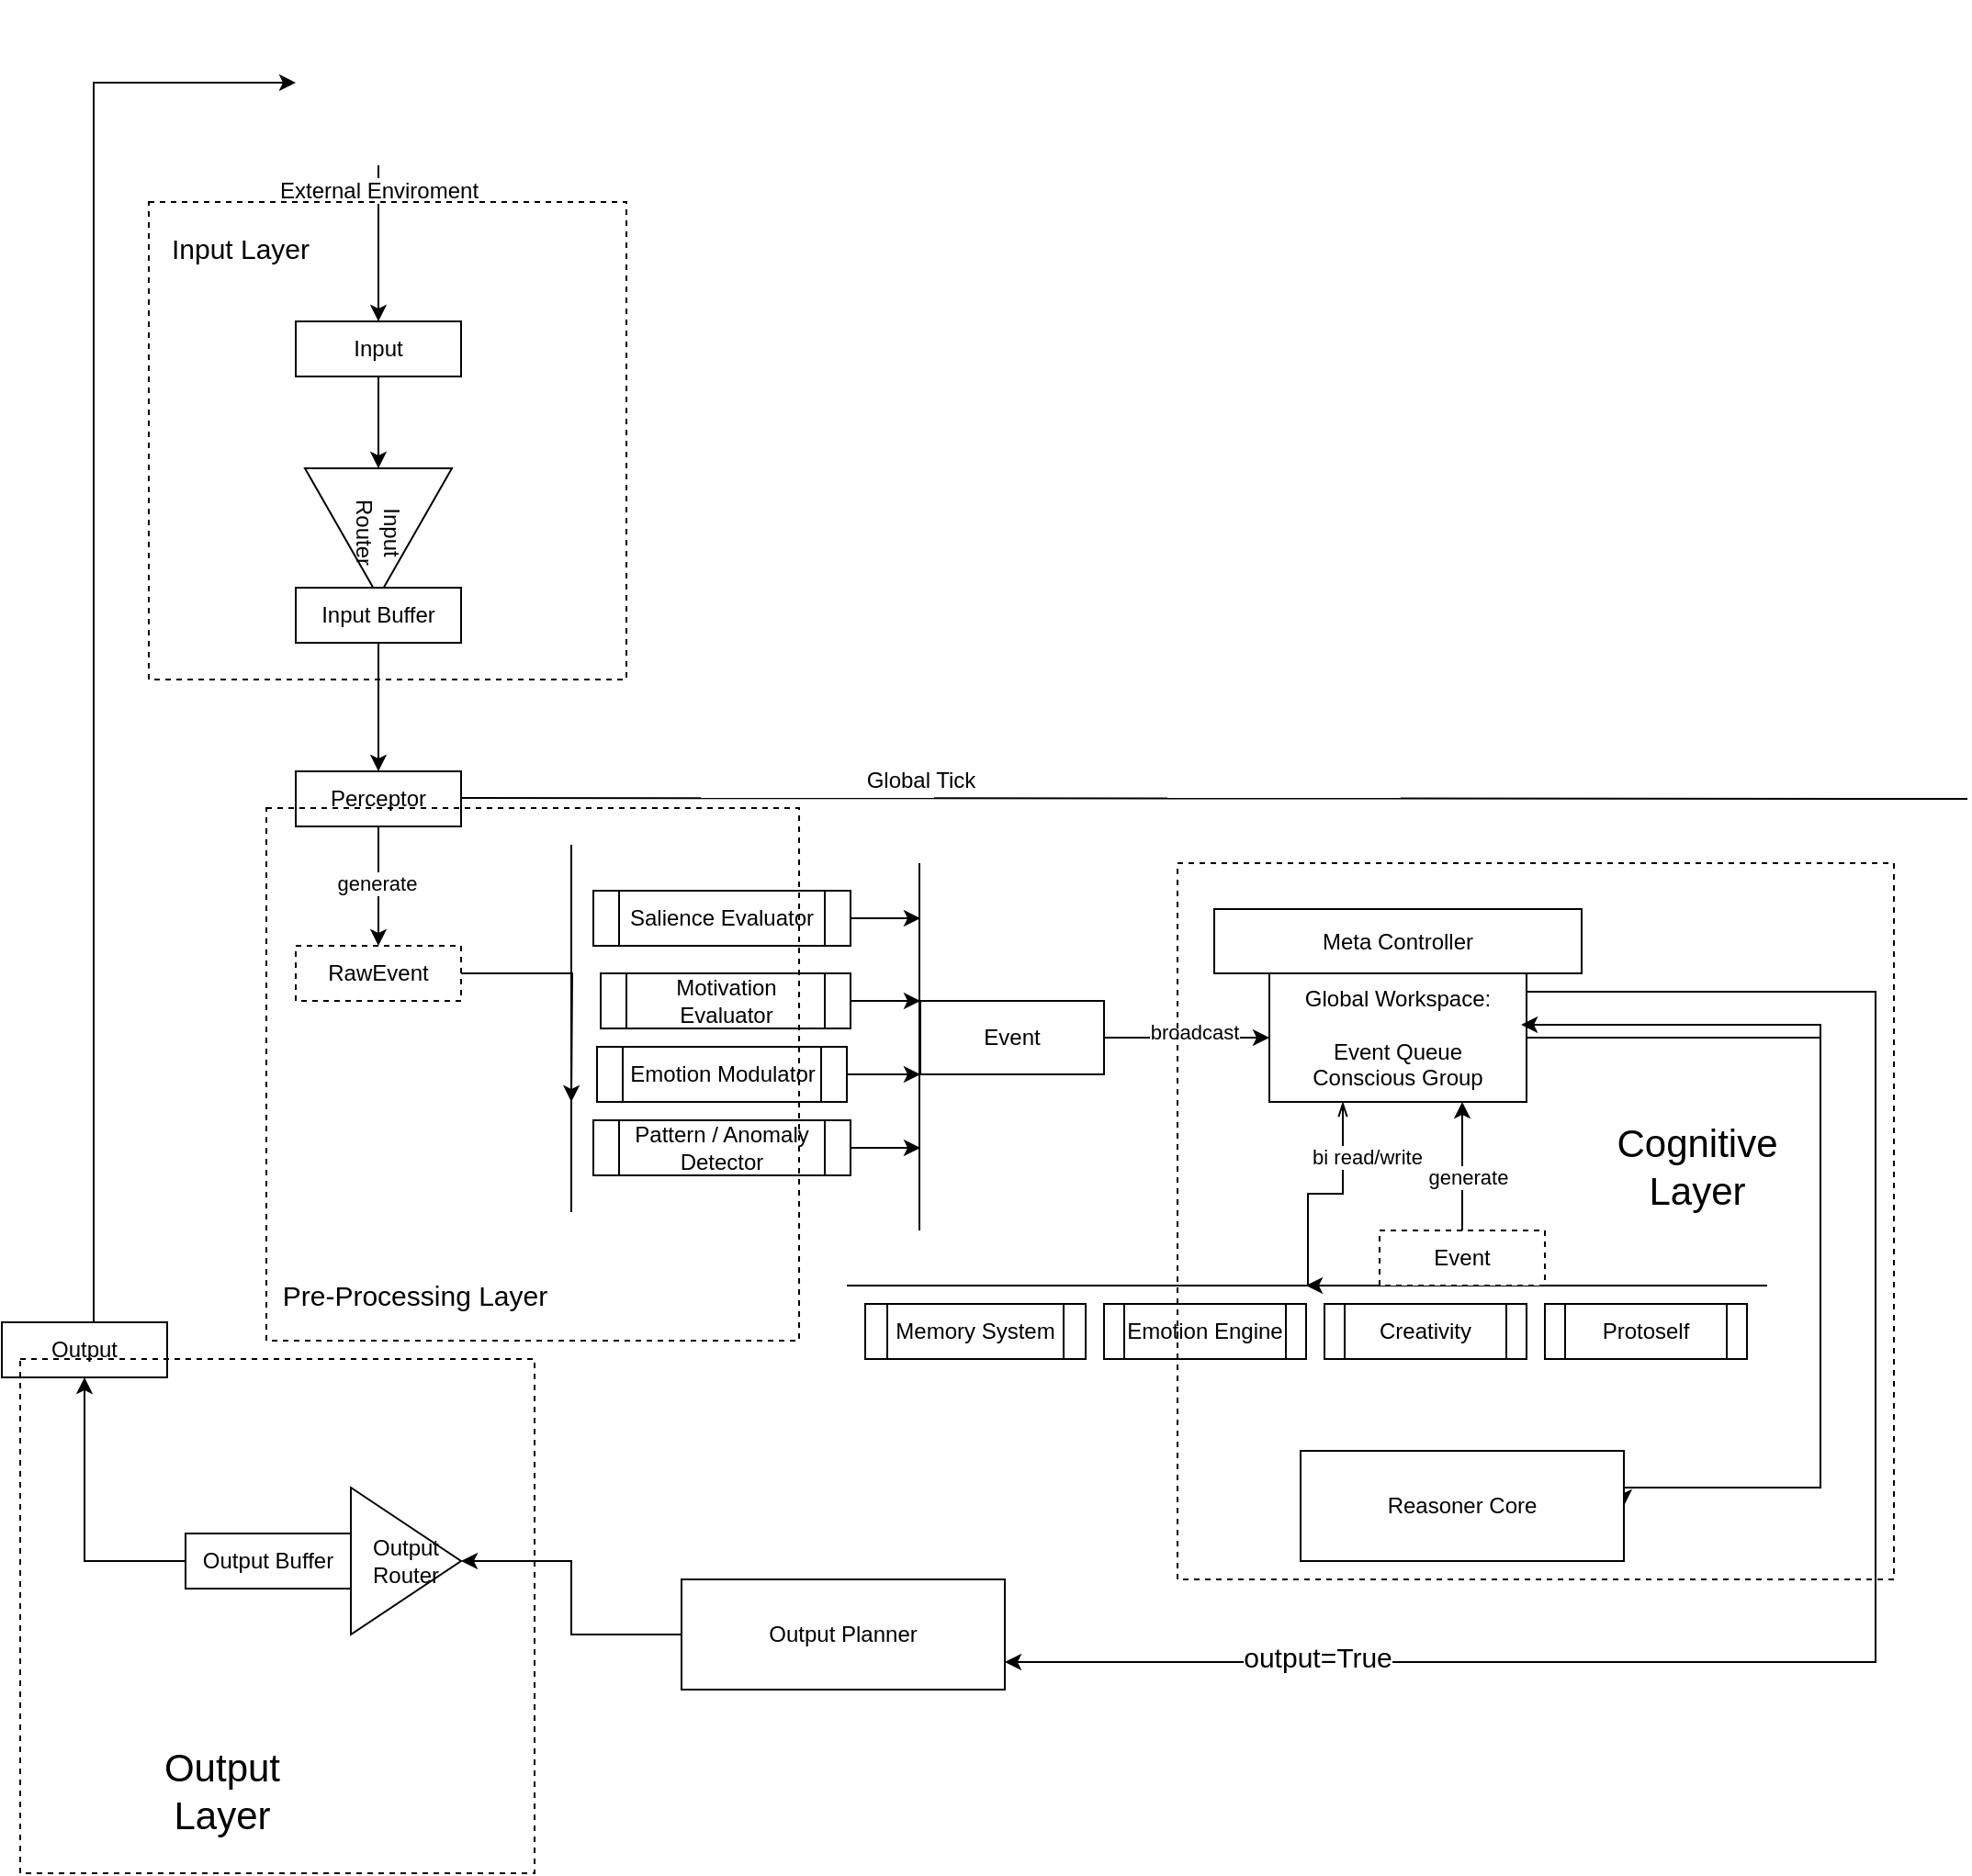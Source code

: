 <mxfile version="27.1.1">
  <diagram name="Pagina-1" id="_b1IANd_hWBJPJ-QBdI4">
    <mxGraphModel dx="1783" dy="971" grid="1" gridSize="10" guides="1" tooltips="1" connect="1" arrows="1" fold="1" page="1" pageScale="1" pageWidth="827" pageHeight="1169" math="0" shadow="0">
      <root>
        <mxCell id="0" />
        <mxCell id="1" parent="0" />
        <mxCell id="sTSjGssHyVDrS4rklTGX-14" style="edgeStyle=orthogonalEdgeStyle;rounded=0;orthogonalLoop=1;jettySize=auto;html=1;" edge="1" parent="1" source="sTSjGssHyVDrS4rklTGX-1" target="sTSjGssHyVDrS4rklTGX-8">
          <mxGeometry relative="1" as="geometry" />
        </mxCell>
        <mxCell id="sTSjGssHyVDrS4rklTGX-1" value="Input" style="rounded=0;whiteSpace=wrap;html=1;" vertex="1" parent="1">
          <mxGeometry x="170" y="215" width="90" height="30" as="geometry" />
        </mxCell>
        <mxCell id="sTSjGssHyVDrS4rklTGX-13" style="edgeStyle=orthogonalEdgeStyle;rounded=0;orthogonalLoop=1;jettySize=auto;html=1;" edge="1" parent="1" source="sTSjGssHyVDrS4rklTGX-4" target="sTSjGssHyVDrS4rklTGX-1">
          <mxGeometry relative="1" as="geometry" />
        </mxCell>
        <mxCell id="sTSjGssHyVDrS4rklTGX-4" value="External Enviroment" style="shape=image;html=1;verticalAlign=top;verticalLabelPosition=bottom;labelBackgroundColor=#ffffff;imageAspect=0;aspect=fixed;image=https://cdn4.iconfinder.com/data/icons/ibrandify-basic-essentials-icon-set/512/pen_stroke_sketch_doodle_lineart_212-128.png" vertex="1" parent="1">
          <mxGeometry x="170" y="40" width="90" height="90" as="geometry" />
        </mxCell>
        <mxCell id="sTSjGssHyVDrS4rklTGX-8" value="Input&lt;div&gt;Router&lt;/div&gt;" style="triangle;whiteSpace=wrap;html=1;rotation=90;" vertex="1" parent="1">
          <mxGeometry x="180" y="290" width="70" height="80" as="geometry" />
        </mxCell>
        <mxCell id="sTSjGssHyVDrS4rklTGX-16" style="edgeStyle=orthogonalEdgeStyle;rounded=0;orthogonalLoop=1;jettySize=auto;html=1;" edge="1" parent="1" source="sTSjGssHyVDrS4rklTGX-10" target="sTSjGssHyVDrS4rklTGX-15">
          <mxGeometry relative="1" as="geometry" />
        </mxCell>
        <mxCell id="sTSjGssHyVDrS4rklTGX-10" value="Input Buffer" style="rounded=0;whiteSpace=wrap;html=1;" vertex="1" parent="1">
          <mxGeometry x="170" y="360" width="90" height="30" as="geometry" />
        </mxCell>
        <mxCell id="sTSjGssHyVDrS4rklTGX-19" style="edgeStyle=orthogonalEdgeStyle;rounded=0;orthogonalLoop=1;jettySize=auto;html=1;" edge="1" parent="1" source="sTSjGssHyVDrS4rklTGX-15" target="sTSjGssHyVDrS4rklTGX-18">
          <mxGeometry relative="1" as="geometry" />
        </mxCell>
        <mxCell id="sTSjGssHyVDrS4rklTGX-23" value="generate" style="edgeLabel;html=1;align=center;verticalAlign=middle;resizable=0;points=[];" vertex="1" connectable="0" parent="sTSjGssHyVDrS4rklTGX-19">
          <mxGeometry x="-0.046" y="-1" relative="1" as="geometry">
            <mxPoint as="offset" />
          </mxGeometry>
        </mxCell>
        <mxCell id="sTSjGssHyVDrS4rklTGX-15" value="Perceptor" style="rounded=0;whiteSpace=wrap;html=1;" vertex="1" parent="1">
          <mxGeometry x="170" y="460" width="90" height="30" as="geometry" />
        </mxCell>
        <mxCell id="sTSjGssHyVDrS4rklTGX-35" style="edgeStyle=orthogonalEdgeStyle;rounded=0;orthogonalLoop=1;jettySize=auto;html=1;" edge="1" parent="1" source="sTSjGssHyVDrS4rklTGX-18">
          <mxGeometry relative="1" as="geometry">
            <mxPoint x="320" y="640" as="targetPoint" />
          </mxGeometry>
        </mxCell>
        <mxCell id="sTSjGssHyVDrS4rklTGX-18" value="RawEvent" style="rounded=0;whiteSpace=wrap;html=1;dashed=1;" vertex="1" parent="1">
          <mxGeometry x="170" y="555" width="90" height="30" as="geometry" />
        </mxCell>
        <mxCell id="sTSjGssHyVDrS4rklTGX-20" style="edgeStyle=orthogonalEdgeStyle;rounded=0;orthogonalLoop=1;jettySize=auto;html=1;exitX=0.5;exitY=1;exitDx=0;exitDy=0;" edge="1" parent="1" source="sTSjGssHyVDrS4rklTGX-18" target="sTSjGssHyVDrS4rklTGX-18">
          <mxGeometry relative="1" as="geometry" />
        </mxCell>
        <mxCell id="sTSjGssHyVDrS4rklTGX-21" value="" style="endArrow=none;html=1;rounded=0;" edge="1" parent="1">
          <mxGeometry width="50" height="50" relative="1" as="geometry">
            <mxPoint x="260" y="474.5" as="sourcePoint" />
            <mxPoint x="1080" y="475" as="targetPoint" />
          </mxGeometry>
        </mxCell>
        <mxCell id="sTSjGssHyVDrS4rklTGX-22" value="Global Tick" style="text;html=1;align=center;verticalAlign=middle;resizable=0;points=[];autosize=1;strokeColor=none;fillColor=none;" vertex="1" parent="1">
          <mxGeometry x="470" y="450" width="80" height="30" as="geometry" />
        </mxCell>
        <mxCell id="sTSjGssHyVDrS4rklTGX-37" style="edgeStyle=orthogonalEdgeStyle;rounded=0;orthogonalLoop=1;jettySize=auto;html=1;" edge="1" parent="1" source="sTSjGssHyVDrS4rklTGX-24">
          <mxGeometry relative="1" as="geometry">
            <mxPoint x="510" y="540" as="targetPoint" />
          </mxGeometry>
        </mxCell>
        <mxCell id="sTSjGssHyVDrS4rklTGX-24" value="Salience Evaluator" style="shape=process;whiteSpace=wrap;html=1;backgroundOutline=1;" vertex="1" parent="1">
          <mxGeometry x="332" y="525" width="140" height="30" as="geometry" />
        </mxCell>
        <mxCell id="sTSjGssHyVDrS4rklTGX-38" style="edgeStyle=orthogonalEdgeStyle;rounded=0;orthogonalLoop=1;jettySize=auto;html=1;" edge="1" parent="1" source="sTSjGssHyVDrS4rklTGX-25">
          <mxGeometry relative="1" as="geometry">
            <mxPoint x="510" y="585" as="targetPoint" />
          </mxGeometry>
        </mxCell>
        <mxCell id="sTSjGssHyVDrS4rklTGX-25" value="Motivation Evaluator" style="shape=process;whiteSpace=wrap;html=1;backgroundOutline=1;" vertex="1" parent="1">
          <mxGeometry x="336" y="570" width="136" height="30" as="geometry" />
        </mxCell>
        <mxCell id="sTSjGssHyVDrS4rklTGX-39" style="edgeStyle=orthogonalEdgeStyle;rounded=0;orthogonalLoop=1;jettySize=auto;html=1;" edge="1" parent="1" source="sTSjGssHyVDrS4rklTGX-26">
          <mxGeometry relative="1" as="geometry">
            <mxPoint x="510" y="625" as="targetPoint" />
          </mxGeometry>
        </mxCell>
        <mxCell id="sTSjGssHyVDrS4rklTGX-26" value="Emotion Modulator" style="shape=process;whiteSpace=wrap;html=1;backgroundOutline=1;" vertex="1" parent="1">
          <mxGeometry x="334" y="610" width="136" height="30" as="geometry" />
        </mxCell>
        <mxCell id="sTSjGssHyVDrS4rklTGX-40" style="edgeStyle=orthogonalEdgeStyle;rounded=0;orthogonalLoop=1;jettySize=auto;html=1;" edge="1" parent="1" source="sTSjGssHyVDrS4rklTGX-27">
          <mxGeometry relative="1" as="geometry">
            <mxPoint x="510" y="665" as="targetPoint" />
          </mxGeometry>
        </mxCell>
        <mxCell id="sTSjGssHyVDrS4rklTGX-27" value="Pattern / Anomaly Detector" style="shape=process;whiteSpace=wrap;html=1;backgroundOutline=1;" vertex="1" parent="1">
          <mxGeometry x="332" y="650" width="140" height="30" as="geometry" />
        </mxCell>
        <mxCell id="sTSjGssHyVDrS4rklTGX-28" value="" style="endArrow=none;html=1;rounded=0;" edge="1" parent="1">
          <mxGeometry width="50" height="50" relative="1" as="geometry">
            <mxPoint x="320" y="500" as="sourcePoint" />
            <mxPoint x="320" y="700" as="targetPoint" />
          </mxGeometry>
        </mxCell>
        <mxCell id="sTSjGssHyVDrS4rklTGX-36" value="" style="endArrow=none;html=1;rounded=0;" edge="1" parent="1">
          <mxGeometry width="50" height="50" relative="1" as="geometry">
            <mxPoint x="509.5" y="510" as="sourcePoint" />
            <mxPoint x="509.5" y="710" as="targetPoint" />
          </mxGeometry>
        </mxCell>
        <mxCell id="sTSjGssHyVDrS4rklTGX-44" style="edgeStyle=orthogonalEdgeStyle;rounded=0;orthogonalLoop=1;jettySize=auto;html=1;entryX=0;entryY=0.5;entryDx=0;entryDy=0;" edge="1" parent="1" source="sTSjGssHyVDrS4rklTGX-41" target="sTSjGssHyVDrS4rklTGX-43">
          <mxGeometry relative="1" as="geometry" />
        </mxCell>
        <mxCell id="sTSjGssHyVDrS4rklTGX-45" value="broadcast" style="edgeLabel;html=1;align=center;verticalAlign=middle;resizable=0;points=[];" vertex="1" connectable="0" parent="sTSjGssHyVDrS4rklTGX-44">
          <mxGeometry x="0.091" y="3" relative="1" as="geometry">
            <mxPoint as="offset" />
          </mxGeometry>
        </mxCell>
        <mxCell id="sTSjGssHyVDrS4rklTGX-41" value="Event" style="rounded=0;whiteSpace=wrap;html=1;" vertex="1" parent="1">
          <mxGeometry x="510" y="585" width="100" height="40" as="geometry" />
        </mxCell>
        <mxCell id="sTSjGssHyVDrS4rklTGX-47" style="edgeStyle=orthogonalEdgeStyle;rounded=0;orthogonalLoop=1;jettySize=auto;html=1;flowAnimation=0;shadow=0;jumpStyle=none;startArrow=openThin;startFill=0;" edge="1" parent="1" source="sTSjGssHyVDrS4rklTGX-43">
          <mxGeometry relative="1" as="geometry">
            <mxPoint x="720" y="740" as="targetPoint" />
            <Array as="points">
              <mxPoint x="740" y="690" />
              <mxPoint x="721" y="690" />
            </Array>
          </mxGeometry>
        </mxCell>
        <mxCell id="sTSjGssHyVDrS4rklTGX-48" value="bi read/write" style="edgeLabel;html=1;align=center;verticalAlign=middle;resizable=0;points=[];" vertex="1" connectable="0" parent="sTSjGssHyVDrS4rklTGX-47">
          <mxGeometry x="-0.157" y="-4" relative="1" as="geometry">
            <mxPoint x="13" y="-16" as="offset" />
          </mxGeometry>
        </mxCell>
        <mxCell id="sTSjGssHyVDrS4rklTGX-60" style="edgeStyle=orthogonalEdgeStyle;rounded=0;orthogonalLoop=1;jettySize=auto;html=1;entryX=1;entryY=0.5;entryDx=0;entryDy=0;" edge="1" parent="1" source="sTSjGssHyVDrS4rklTGX-43" target="sTSjGssHyVDrS4rklTGX-59">
          <mxGeometry relative="1" as="geometry">
            <Array as="points">
              <mxPoint x="1000" y="605" />
              <mxPoint x="1000" y="850" />
            </Array>
          </mxGeometry>
        </mxCell>
        <mxCell id="sTSjGssHyVDrS4rklTGX-64" style="edgeStyle=orthogonalEdgeStyle;rounded=0;orthogonalLoop=1;jettySize=auto;html=1;entryX=1;entryY=0.75;entryDx=0;entryDy=0;" edge="1" parent="1" source="sTSjGssHyVDrS4rklTGX-43" target="sTSjGssHyVDrS4rklTGX-63">
          <mxGeometry relative="1" as="geometry">
            <Array as="points">
              <mxPoint x="1030" y="580" />
              <mxPoint x="1030" y="945" />
            </Array>
          </mxGeometry>
        </mxCell>
        <mxCell id="sTSjGssHyVDrS4rklTGX-65" value="output=True" style="edgeLabel;html=1;align=center;verticalAlign=middle;resizable=0;points=[];fontSize=15;" vertex="1" connectable="0" parent="sTSjGssHyVDrS4rklTGX-64">
          <mxGeometry x="0.671" y="-3" relative="1" as="geometry">
            <mxPoint as="offset" />
          </mxGeometry>
        </mxCell>
        <mxCell id="sTSjGssHyVDrS4rklTGX-43" value="Global Workspace:&lt;br&gt;&lt;br&gt;Event Queue&lt;br&gt;Conscious Group" style="rounded=0;whiteSpace=wrap;html=1;" vertex="1" parent="1">
          <mxGeometry x="700" y="570" width="140" height="70" as="geometry" />
        </mxCell>
        <mxCell id="sTSjGssHyVDrS4rklTGX-46" value="" style="endArrow=none;html=1;rounded=0;" edge="1" parent="1">
          <mxGeometry width="50" height="50" relative="1" as="geometry">
            <mxPoint x="470" y="740" as="sourcePoint" />
            <mxPoint x="971" y="740" as="targetPoint" />
            <Array as="points">
              <mxPoint x="710" y="740" />
            </Array>
          </mxGeometry>
        </mxCell>
        <mxCell id="sTSjGssHyVDrS4rklTGX-49" value="Memory System" style="shape=process;whiteSpace=wrap;html=1;backgroundOutline=1;" vertex="1" parent="1">
          <mxGeometry x="480" y="750" width="120" height="30" as="geometry" />
        </mxCell>
        <mxCell id="sTSjGssHyVDrS4rklTGX-52" style="edgeStyle=orthogonalEdgeStyle;rounded=0;orthogonalLoop=1;jettySize=auto;html=1;entryX=0.75;entryY=1;entryDx=0;entryDy=0;" edge="1" parent="1" source="sTSjGssHyVDrS4rklTGX-51" target="sTSjGssHyVDrS4rklTGX-43">
          <mxGeometry relative="1" as="geometry" />
        </mxCell>
        <mxCell id="sTSjGssHyVDrS4rklTGX-54" value="generate" style="edgeLabel;html=1;align=center;verticalAlign=middle;resizable=0;points=[];" vertex="1" connectable="0" parent="sTSjGssHyVDrS4rklTGX-52">
          <mxGeometry x="-0.171" y="-3" relative="1" as="geometry">
            <mxPoint as="offset" />
          </mxGeometry>
        </mxCell>
        <mxCell id="sTSjGssHyVDrS4rklTGX-51" value="Event" style="rounded=0;whiteSpace=wrap;html=1;dashed=1;" vertex="1" parent="1">
          <mxGeometry x="760" y="710" width="90" height="30" as="geometry" />
        </mxCell>
        <mxCell id="sTSjGssHyVDrS4rklTGX-55" value="Emotion Engine" style="shape=process;whiteSpace=wrap;html=1;backgroundOutline=1;" vertex="1" parent="1">
          <mxGeometry x="610" y="750" width="110" height="30" as="geometry" />
        </mxCell>
        <mxCell id="sTSjGssHyVDrS4rklTGX-56" value="Creativity" style="shape=process;whiteSpace=wrap;html=1;backgroundOutline=1;" vertex="1" parent="1">
          <mxGeometry x="730" y="750" width="110" height="30" as="geometry" />
        </mxCell>
        <mxCell id="sTSjGssHyVDrS4rklTGX-57" value="Protoself" style="shape=process;whiteSpace=wrap;html=1;backgroundOutline=1;" vertex="1" parent="1">
          <mxGeometry x="850" y="750" width="110" height="30" as="geometry" />
        </mxCell>
        <mxCell id="sTSjGssHyVDrS4rklTGX-58" value="Meta Controller" style="rounded=0;whiteSpace=wrap;html=1;" vertex="1" parent="1">
          <mxGeometry x="670" y="535" width="200" height="35" as="geometry" />
        </mxCell>
        <mxCell id="sTSjGssHyVDrS4rklTGX-59" value="Reasoner Core" style="rounded=0;whiteSpace=wrap;html=1;" vertex="1" parent="1">
          <mxGeometry x="717" y="830" width="176" height="60" as="geometry" />
        </mxCell>
        <mxCell id="sTSjGssHyVDrS4rklTGX-62" style="edgeStyle=orthogonalEdgeStyle;rounded=0;orthogonalLoop=1;jettySize=auto;html=1;entryX=0.979;entryY=0.4;entryDx=0;entryDy=0;entryPerimeter=0;" edge="1" parent="1" source="sTSjGssHyVDrS4rklTGX-59" target="sTSjGssHyVDrS4rklTGX-43">
          <mxGeometry relative="1" as="geometry">
            <Array as="points">
              <mxPoint x="1000" y="850" />
              <mxPoint x="1000" y="598" />
            </Array>
          </mxGeometry>
        </mxCell>
        <mxCell id="sTSjGssHyVDrS4rklTGX-68" style="edgeStyle=orthogonalEdgeStyle;rounded=0;orthogonalLoop=1;jettySize=auto;html=1;entryX=1;entryY=0.5;entryDx=0;entryDy=0;" edge="1" parent="1" source="sTSjGssHyVDrS4rklTGX-63" target="sTSjGssHyVDrS4rklTGX-67">
          <mxGeometry relative="1" as="geometry" />
        </mxCell>
        <mxCell id="sTSjGssHyVDrS4rklTGX-63" value="Output Planner" style="rounded=0;whiteSpace=wrap;html=1;" vertex="1" parent="1">
          <mxGeometry x="380" y="900" width="176" height="60" as="geometry" />
        </mxCell>
        <mxCell id="sTSjGssHyVDrS4rklTGX-70" style="edgeStyle=orthogonalEdgeStyle;rounded=0;orthogonalLoop=1;jettySize=auto;html=1;entryX=0.5;entryY=1;entryDx=0;entryDy=0;" edge="1" parent="1" source="sTSjGssHyVDrS4rklTGX-66" target="sTSjGssHyVDrS4rklTGX-69">
          <mxGeometry relative="1" as="geometry" />
        </mxCell>
        <mxCell id="sTSjGssHyVDrS4rklTGX-66" value="Output Buffer" style="rounded=0;whiteSpace=wrap;html=1;" vertex="1" parent="1">
          <mxGeometry x="110" y="875" width="90" height="30" as="geometry" />
        </mxCell>
        <mxCell id="sTSjGssHyVDrS4rklTGX-67" value="Output Router" style="triangle;whiteSpace=wrap;html=1;rotation=0;" vertex="1" parent="1">
          <mxGeometry x="200" y="850" width="60" height="80" as="geometry" />
        </mxCell>
        <mxCell id="sTSjGssHyVDrS4rklTGX-71" style="edgeStyle=orthogonalEdgeStyle;rounded=0;orthogonalLoop=1;jettySize=auto;html=1;" edge="1" parent="1" source="sTSjGssHyVDrS4rklTGX-69" target="sTSjGssHyVDrS4rklTGX-4">
          <mxGeometry relative="1" as="geometry">
            <Array as="points">
              <mxPoint x="60" y="85" />
            </Array>
          </mxGeometry>
        </mxCell>
        <mxCell id="sTSjGssHyVDrS4rklTGX-69" value="Output" style="rounded=0;whiteSpace=wrap;html=1;" vertex="1" parent="1">
          <mxGeometry x="10" y="760" width="90" height="30" as="geometry" />
        </mxCell>
        <mxCell id="sTSjGssHyVDrS4rklTGX-73" value="" style="whiteSpace=wrap;html=1;aspect=fixed;fillColor=none;dashed=1;" vertex="1" parent="1">
          <mxGeometry x="90" y="150" width="260" height="260" as="geometry" />
        </mxCell>
        <mxCell id="sTSjGssHyVDrS4rklTGX-74" value="Input Layer" style="text;html=1;align=center;verticalAlign=middle;whiteSpace=wrap;rounded=0;fontSize=15;" vertex="1" parent="1">
          <mxGeometry x="100" y="160" width="80" height="30" as="geometry" />
        </mxCell>
        <mxCell id="sTSjGssHyVDrS4rklTGX-76" value="" style="whiteSpace=wrap;html=1;aspect=fixed;fillColor=none;dashed=1;strokeColor=default;" vertex="1" parent="1">
          <mxGeometry x="154" y="480" width="290" height="290" as="geometry" />
        </mxCell>
        <mxCell id="sTSjGssHyVDrS4rklTGX-77" value="Pre-Processing Layer" style="text;html=1;align=center;verticalAlign=middle;whiteSpace=wrap;rounded=0;fontSize=15;" vertex="1" parent="1">
          <mxGeometry x="160" y="730" width="150" height="30" as="geometry" />
        </mxCell>
        <mxCell id="sTSjGssHyVDrS4rklTGX-78" value="" style="whiteSpace=wrap;html=1;aspect=fixed;fillColor=none;dashed=1;" vertex="1" parent="1">
          <mxGeometry x="650" y="510" width="390" height="390" as="geometry" />
        </mxCell>
        <mxCell id="sTSjGssHyVDrS4rklTGX-79" value="Cognitive Layer" style="text;html=1;align=center;verticalAlign=middle;whiteSpace=wrap;rounded=0;fontSize=21;" vertex="1" parent="1">
          <mxGeometry x="893" y="660" width="80" height="30" as="geometry" />
        </mxCell>
        <mxCell id="sTSjGssHyVDrS4rklTGX-80" value="" style="whiteSpace=wrap;html=1;aspect=fixed;fillColor=none;dashed=1;" vertex="1" parent="1">
          <mxGeometry x="20" y="780" width="280" height="280" as="geometry" />
        </mxCell>
        <mxCell id="sTSjGssHyVDrS4rklTGX-81" value="Output Layer" style="text;html=1;align=center;verticalAlign=middle;whiteSpace=wrap;rounded=0;fontSize=21;" vertex="1" parent="1">
          <mxGeometry x="80" y="1000" width="100" height="30" as="geometry" />
        </mxCell>
      </root>
    </mxGraphModel>
  </diagram>
</mxfile>
